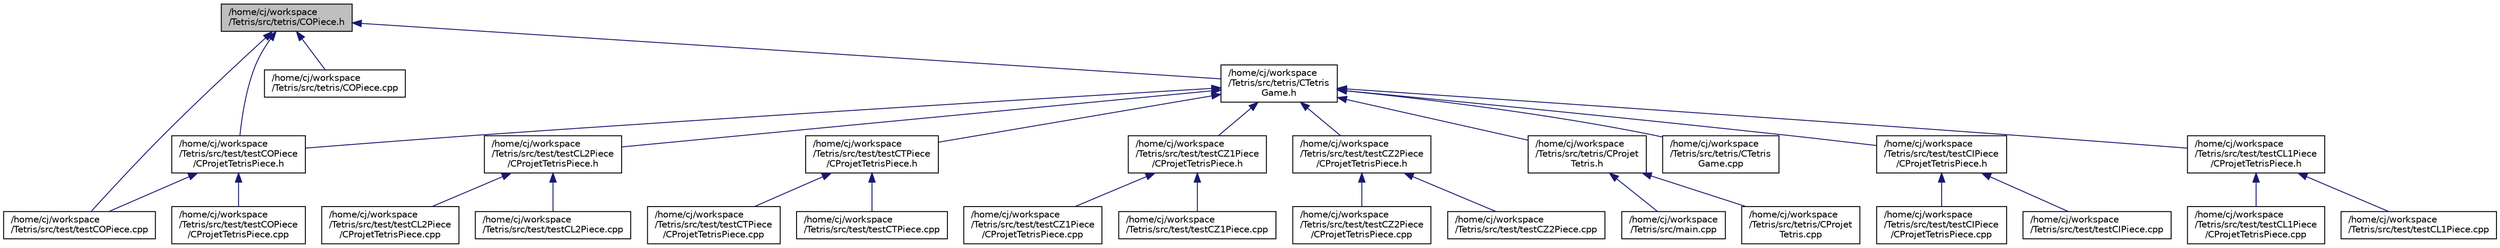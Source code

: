 digraph "/home/cj/workspace/Tetris/src/tetris/COPiece.h"
{
  edge [fontname="Helvetica",fontsize="10",labelfontname="Helvetica",labelfontsize="10"];
  node [fontname="Helvetica",fontsize="10",shape=record];
  Node1 [label="/home/cj/workspace\l/Tetris/src/tetris/COPiece.h",height=0.2,width=0.4,color="black", fillcolor="grey75", style="filled" fontcolor="black"];
  Node1 -> Node2 [dir="back",color="midnightblue",fontsize="10",style="solid"];
  Node2 [label="/home/cj/workspace\l/Tetris/src/test/testCOPiece\l/CProjetTetrisPiece.h",height=0.2,width=0.4,color="black", fillcolor="white", style="filled",URL="$test_c_o_piece_2_c_projet_tetris_piece_8h.html"];
  Node2 -> Node3 [dir="back",color="midnightblue",fontsize="10",style="solid"];
  Node3 [label="/home/cj/workspace\l/Tetris/src/test/testCOPiece\l/CProjetTetrisPiece.cpp",height=0.2,width=0.4,color="black", fillcolor="white", style="filled",URL="$test_c_o_piece_2_c_projet_tetris_piece_8cpp.html"];
  Node2 -> Node4 [dir="back",color="midnightblue",fontsize="10",style="solid"];
  Node4 [label="/home/cj/workspace\l/Tetris/src/test/testCOPiece.cpp",height=0.2,width=0.4,color="black", fillcolor="white", style="filled",URL="$test_c_o_piece_8cpp.html"];
  Node1 -> Node4 [dir="back",color="midnightblue",fontsize="10",style="solid"];
  Node1 -> Node5 [dir="back",color="midnightblue",fontsize="10",style="solid"];
  Node5 [label="/home/cj/workspace\l/Tetris/src/tetris/COPiece.cpp",height=0.2,width=0.4,color="black", fillcolor="white", style="filled",URL="$_c_o_piece_8cpp.html"];
  Node1 -> Node6 [dir="back",color="midnightblue",fontsize="10",style="solid"];
  Node6 [label="/home/cj/workspace\l/Tetris/src/tetris/CTetris\lGame.h",height=0.2,width=0.4,color="black", fillcolor="white", style="filled",URL="$_c_tetris_game_8h.html"];
  Node6 -> Node7 [dir="back",color="midnightblue",fontsize="10",style="solid"];
  Node7 [label="/home/cj/workspace\l/Tetris/src/test/testCIPiece\l/CProjetTetrisPiece.h",height=0.2,width=0.4,color="black", fillcolor="white", style="filled",URL="$test_c_i_piece_2_c_projet_tetris_piece_8h.html"];
  Node7 -> Node8 [dir="back",color="midnightblue",fontsize="10",style="solid"];
  Node8 [label="/home/cj/workspace\l/Tetris/src/test/testCIPiece\l/CProjetTetrisPiece.cpp",height=0.2,width=0.4,color="black", fillcolor="white", style="filled",URL="$test_c_i_piece_2_c_projet_tetris_piece_8cpp.html"];
  Node7 -> Node9 [dir="back",color="midnightblue",fontsize="10",style="solid"];
  Node9 [label="/home/cj/workspace\l/Tetris/src/test/testCIPiece.cpp",height=0.2,width=0.4,color="black", fillcolor="white", style="filled",URL="$test_c_i_piece_8cpp.html"];
  Node6 -> Node10 [dir="back",color="midnightblue",fontsize="10",style="solid"];
  Node10 [label="/home/cj/workspace\l/Tetris/src/test/testCL1Piece\l/CProjetTetrisPiece.h",height=0.2,width=0.4,color="black", fillcolor="white", style="filled",URL="$test_c_l1_piece_2_c_projet_tetris_piece_8h.html"];
  Node10 -> Node11 [dir="back",color="midnightblue",fontsize="10",style="solid"];
  Node11 [label="/home/cj/workspace\l/Tetris/src/test/testCL1Piece\l/CProjetTetrisPiece.cpp",height=0.2,width=0.4,color="black", fillcolor="white", style="filled",URL="$test_c_l1_piece_2_c_projet_tetris_piece_8cpp.html"];
  Node10 -> Node12 [dir="back",color="midnightblue",fontsize="10",style="solid"];
  Node12 [label="/home/cj/workspace\l/Tetris/src/test/testCL1Piece.cpp",height=0.2,width=0.4,color="black", fillcolor="white", style="filled",URL="$test_c_l1_piece_8cpp.html"];
  Node6 -> Node13 [dir="back",color="midnightblue",fontsize="10",style="solid"];
  Node13 [label="/home/cj/workspace\l/Tetris/src/test/testCL2Piece\l/CProjetTetrisPiece.h",height=0.2,width=0.4,color="black", fillcolor="white", style="filled",URL="$test_c_l2_piece_2_c_projet_tetris_piece_8h.html"];
  Node13 -> Node14 [dir="back",color="midnightblue",fontsize="10",style="solid"];
  Node14 [label="/home/cj/workspace\l/Tetris/src/test/testCL2Piece\l/CProjetTetrisPiece.cpp",height=0.2,width=0.4,color="black", fillcolor="white", style="filled",URL="$test_c_l2_piece_2_c_projet_tetris_piece_8cpp.html"];
  Node13 -> Node15 [dir="back",color="midnightblue",fontsize="10",style="solid"];
  Node15 [label="/home/cj/workspace\l/Tetris/src/test/testCL2Piece.cpp",height=0.2,width=0.4,color="black", fillcolor="white", style="filled",URL="$test_c_l2_piece_8cpp.html"];
  Node6 -> Node2 [dir="back",color="midnightblue",fontsize="10",style="solid"];
  Node6 -> Node16 [dir="back",color="midnightblue",fontsize="10",style="solid"];
  Node16 [label="/home/cj/workspace\l/Tetris/src/test/testCTPiece\l/CProjetTetrisPiece.h",height=0.2,width=0.4,color="black", fillcolor="white", style="filled",URL="$test_c_t_piece_2_c_projet_tetris_piece_8h.html"];
  Node16 -> Node17 [dir="back",color="midnightblue",fontsize="10",style="solid"];
  Node17 [label="/home/cj/workspace\l/Tetris/src/test/testCTPiece\l/CProjetTetrisPiece.cpp",height=0.2,width=0.4,color="black", fillcolor="white", style="filled",URL="$test_c_t_piece_2_c_projet_tetris_piece_8cpp.html"];
  Node16 -> Node18 [dir="back",color="midnightblue",fontsize="10",style="solid"];
  Node18 [label="/home/cj/workspace\l/Tetris/src/test/testCTPiece.cpp",height=0.2,width=0.4,color="black", fillcolor="white", style="filled",URL="$test_c_t_piece_8cpp.html"];
  Node6 -> Node19 [dir="back",color="midnightblue",fontsize="10",style="solid"];
  Node19 [label="/home/cj/workspace\l/Tetris/src/test/testCZ1Piece\l/CProjetTetrisPiece.h",height=0.2,width=0.4,color="black", fillcolor="white", style="filled",URL="$test_c_z1_piece_2_c_projet_tetris_piece_8h.html"];
  Node19 -> Node20 [dir="back",color="midnightblue",fontsize="10",style="solid"];
  Node20 [label="/home/cj/workspace\l/Tetris/src/test/testCZ1Piece\l/CProjetTetrisPiece.cpp",height=0.2,width=0.4,color="black", fillcolor="white", style="filled",URL="$test_c_z1_piece_2_c_projet_tetris_piece_8cpp.html"];
  Node19 -> Node21 [dir="back",color="midnightblue",fontsize="10",style="solid"];
  Node21 [label="/home/cj/workspace\l/Tetris/src/test/testCZ1Piece.cpp",height=0.2,width=0.4,color="black", fillcolor="white", style="filled",URL="$test_c_z1_piece_8cpp.html"];
  Node6 -> Node22 [dir="back",color="midnightblue",fontsize="10",style="solid"];
  Node22 [label="/home/cj/workspace\l/Tetris/src/test/testCZ2Piece\l/CProjetTetrisPiece.h",height=0.2,width=0.4,color="black", fillcolor="white", style="filled",URL="$test_c_z2_piece_2_c_projet_tetris_piece_8h.html"];
  Node22 -> Node23 [dir="back",color="midnightblue",fontsize="10",style="solid"];
  Node23 [label="/home/cj/workspace\l/Tetris/src/test/testCZ2Piece\l/CProjetTetrisPiece.cpp",height=0.2,width=0.4,color="black", fillcolor="white", style="filled",URL="$test_c_z2_piece_2_c_projet_tetris_piece_8cpp.html"];
  Node22 -> Node24 [dir="back",color="midnightblue",fontsize="10",style="solid"];
  Node24 [label="/home/cj/workspace\l/Tetris/src/test/testCZ2Piece.cpp",height=0.2,width=0.4,color="black", fillcolor="white", style="filled",URL="$test_c_z2_piece_8cpp.html"];
  Node6 -> Node25 [dir="back",color="midnightblue",fontsize="10",style="solid"];
  Node25 [label="/home/cj/workspace\l/Tetris/src/tetris/CProjet\lTetris.h",height=0.2,width=0.4,color="black", fillcolor="white", style="filled",URL="$_c_projet_tetris_8h.html"];
  Node25 -> Node26 [dir="back",color="midnightblue",fontsize="10",style="solid"];
  Node26 [label="/home/cj/workspace\l/Tetris/src/main.cpp",height=0.2,width=0.4,color="black", fillcolor="white", style="filled",URL="$main_8cpp.html"];
  Node25 -> Node27 [dir="back",color="midnightblue",fontsize="10",style="solid"];
  Node27 [label="/home/cj/workspace\l/Tetris/src/tetris/CProjet\lTetris.cpp",height=0.2,width=0.4,color="black", fillcolor="white", style="filled",URL="$_c_projet_tetris_8cpp.html"];
  Node6 -> Node28 [dir="back",color="midnightblue",fontsize="10",style="solid"];
  Node28 [label="/home/cj/workspace\l/Tetris/src/tetris/CTetris\lGame.cpp",height=0.2,width=0.4,color="black", fillcolor="white", style="filled",URL="$_c_tetris_game_8cpp.html"];
}
